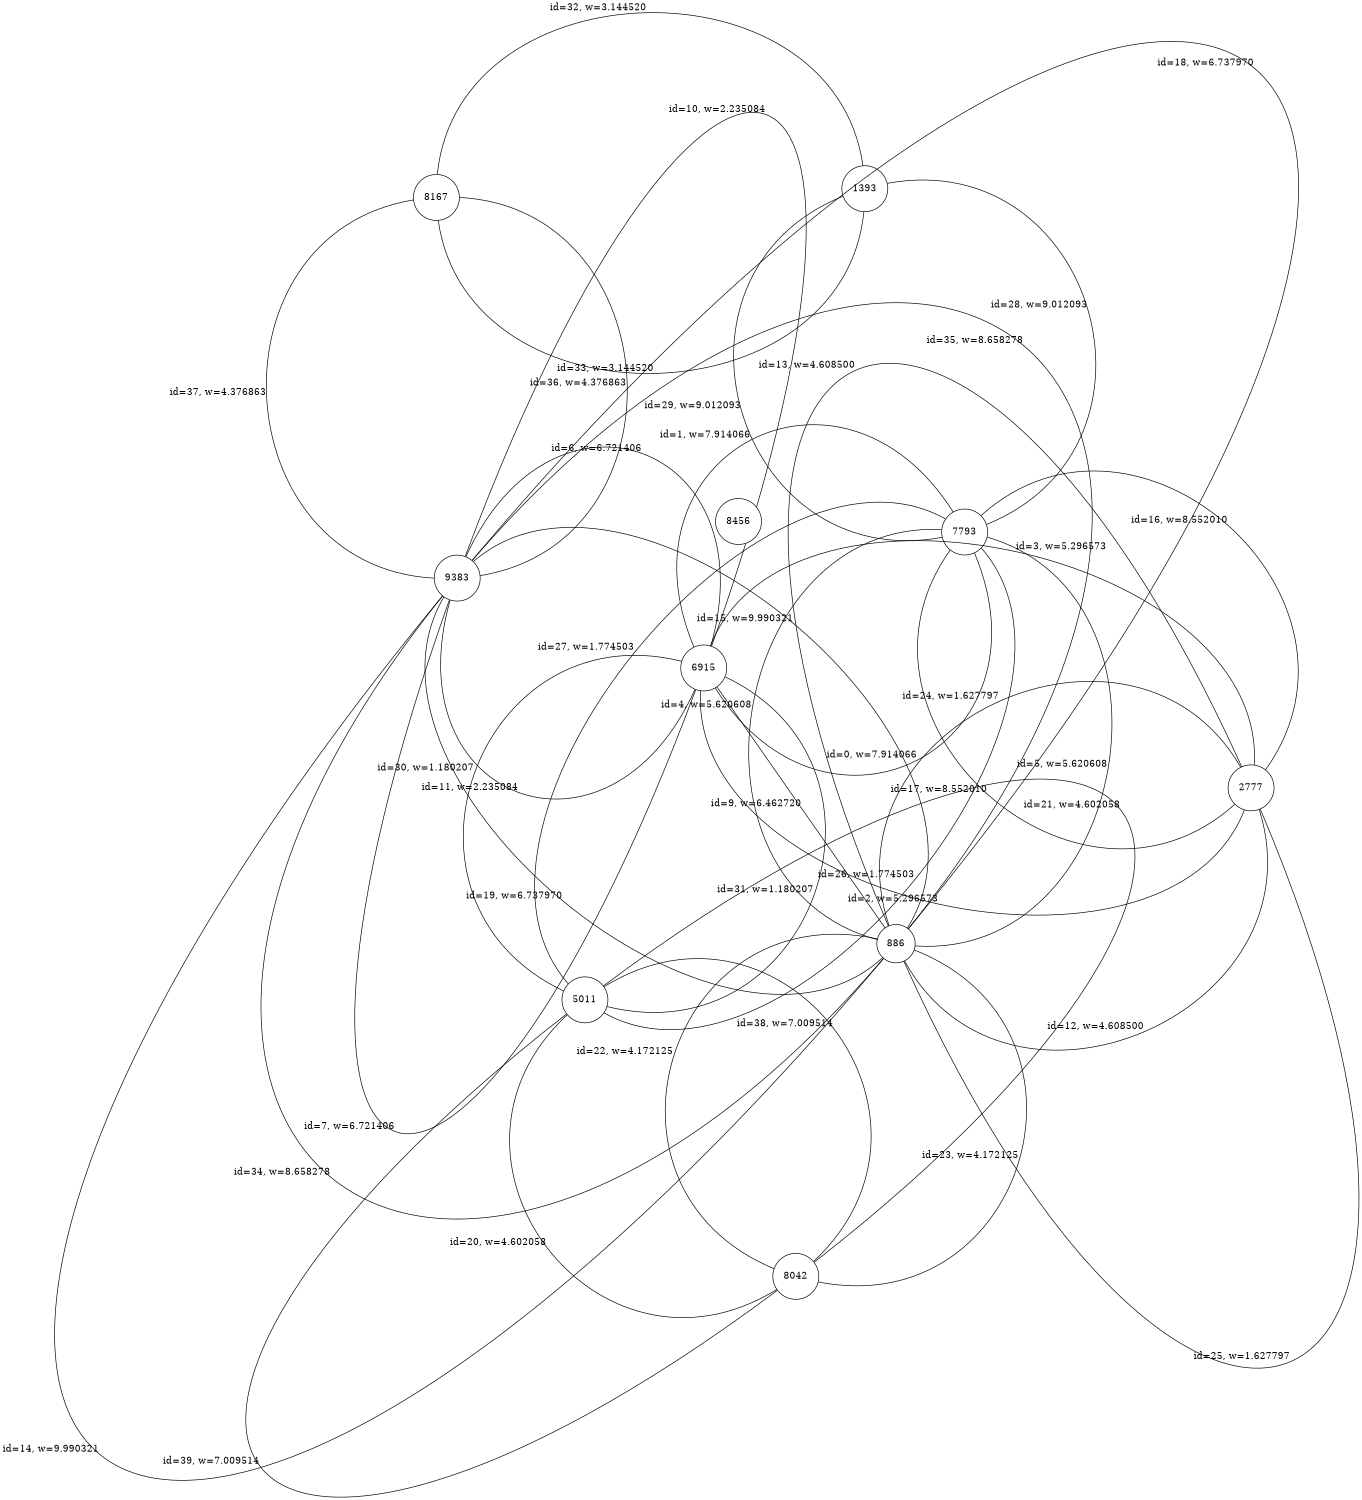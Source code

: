 graph G {
  graph [layout=fdp, overlap=false, splines=true, sep="+150", nodesep="10.0", ranksep="10.0", size="10,10", dpi=300];
  node [shape=circle, style=filled, fillcolor=white];
  edge [color=black];
  "7793";
  "1393";
  "6915";
  "5011";
  "886";
  "9383";
  "8167";
  "8456";
  "2777";
  "8042";
  "7793" -- "1393" [label="id=29, w=9.012093"];
  "7793" -- "6915" [label="id=0, w=7.914066"];
  "7793" -- "5011" [label="id=26, w=1.774503"];
  "7793" -- "886" [label="id=5, w=5.620608"];
  "7793" -- "2777" [label="id=16, w=8.552010"];
  "1393" -- "7793" [label="id=28, w=9.012093"];
  "1393" -- "8167" [label="id=33, w=3.144520"];
  "6915" -- "7793" [label="id=1, w=7.914066"];
  "6915" -- "5011" [label="id=31, w=1.180207"];
  "6915" -- "9383" [label="id=7, w=6.721406"];
  "6915" -- "9383" [label="id=10, w=2.235084"];
  "6915" -- "2777" [label="id=3, w=5.296573"];
  "5011" -- "7793" [label="id=27, w=1.774503"];
  "5011" -- "6915" [label="id=30, w=1.180207"];
  "5011" -- "8042" [label="id=21, w=4.602058"];
  "5011" -- "8042" [label="id=39, w=7.009514"];
  "886" -- "7793" [label="id=4, w=5.620608"];
  "886" -- "6915" [label="id=9, w=6.462720"];
  "886" -- "9383" [label="id=14, w=9.990321"];
  "886" -- "9383" [label="id=18, w=6.737970"];
  "886" -- "9383" [label="id=35, w=8.658278"];
  "886" -- "2777" [label="id=13, w=4.608500"];
  "886" -- "2777" [label="id=25, w=1.627797"];
  "886" -- "8042" [label="id=23, w=4.172125"];
  "9383" -- "6915" [label="id=6, w=6.721406"];
  "9383" -- "6915" [label="id=11, w=2.235084"];
  "9383" -- "886" [label="id=15, w=9.990321"];
  "9383" -- "886" [label="id=19, w=6.737970"];
  "9383" -- "886" [label="id=34, w=8.658278"];
  "9383" -- "8167" [label="id=37, w=4.376863"];
  "8167" -- "1393" [label="id=32, w=3.144520"];
  "8167" -- "9383" [label="id=36, w=4.376863"];
  "2777" -- "7793" [label="id=17, w=8.552010"];
  "2777" -- "6915" [label="id=2, w=5.296573"];
  "2777" -- "886" [label="id=12, w=4.608500"];
  "2777" -- "886" [label="id=24, w=1.627797"];
  "8042" -- "5011" [label="id=20, w=4.602058"];
  "8042" -- "5011" [label="id=38, w=7.009514"];
  "8042" -- "886" [label="id=22, w=4.172125"];
}
